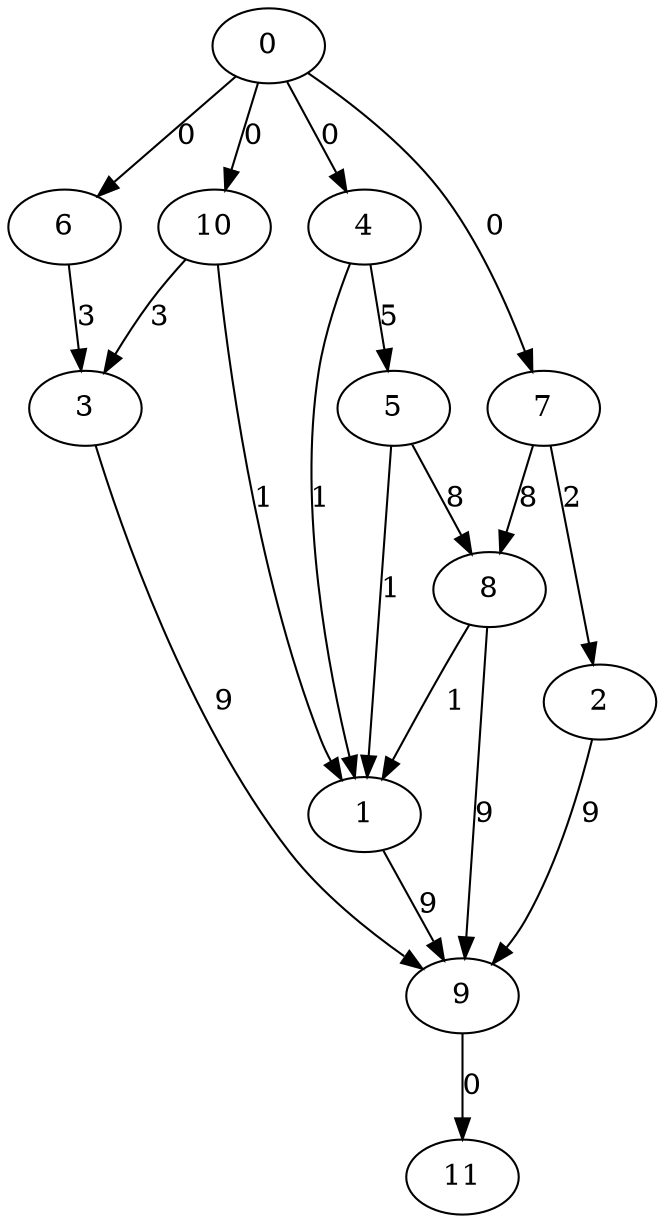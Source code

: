 digraph {
6;
8;
11;
1;
4;
7;
0;
5;
3;
2;
9;
10;
8 -> 9 [label=9];
4 -> 1 [label=1];
10 -> 1 [label=1];
7 -> 8 [label=8];
4 -> 5 [label=5];
1 -> 9 [label=9];
10 -> 3 [label=3];
3 -> 9 [label=9];
8 -> 1 [label=1];
0 -> 6 [label=0];
0 -> 7 [label=0];
7 -> 2 [label=2];
6 -> 3 [label=3];
0 -> 10 [label=0];
5 -> 8 [label=8];
2 -> 9 [label=9];
5 -> 1 [label=1];
0 -> 4 [label=0];
9 -> 11 [label=0];
}